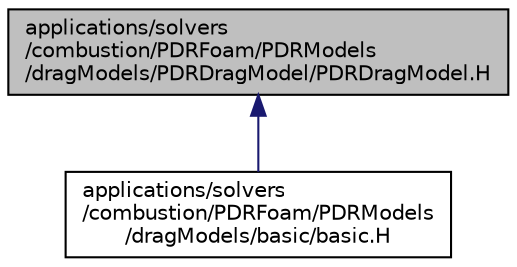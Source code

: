 digraph "applications/solvers/combustion/PDRFoam/PDRModels/dragModels/PDRDragModel/PDRDragModel.H"
{
  bgcolor="transparent";
  edge [fontname="Helvetica",fontsize="10",labelfontname="Helvetica",labelfontsize="10"];
  node [fontname="Helvetica",fontsize="10",shape=record];
  Node1 [label="applications/solvers\l/combustion/PDRFoam/PDRModels\l/dragModels/PDRDragModel/PDRDragModel.H",height=0.2,width=0.4,color="black", fillcolor="grey75", style="filled", fontcolor="black"];
  Node1 -> Node2 [dir="back",color="midnightblue",fontsize="10",style="solid",fontname="Helvetica"];
  Node2 [label="applications/solvers\l/combustion/PDRFoam/PDRModels\l/dragModels/basic/basic.H",height=0.2,width=0.4,color="black",URL="$a03199.html"];
}
